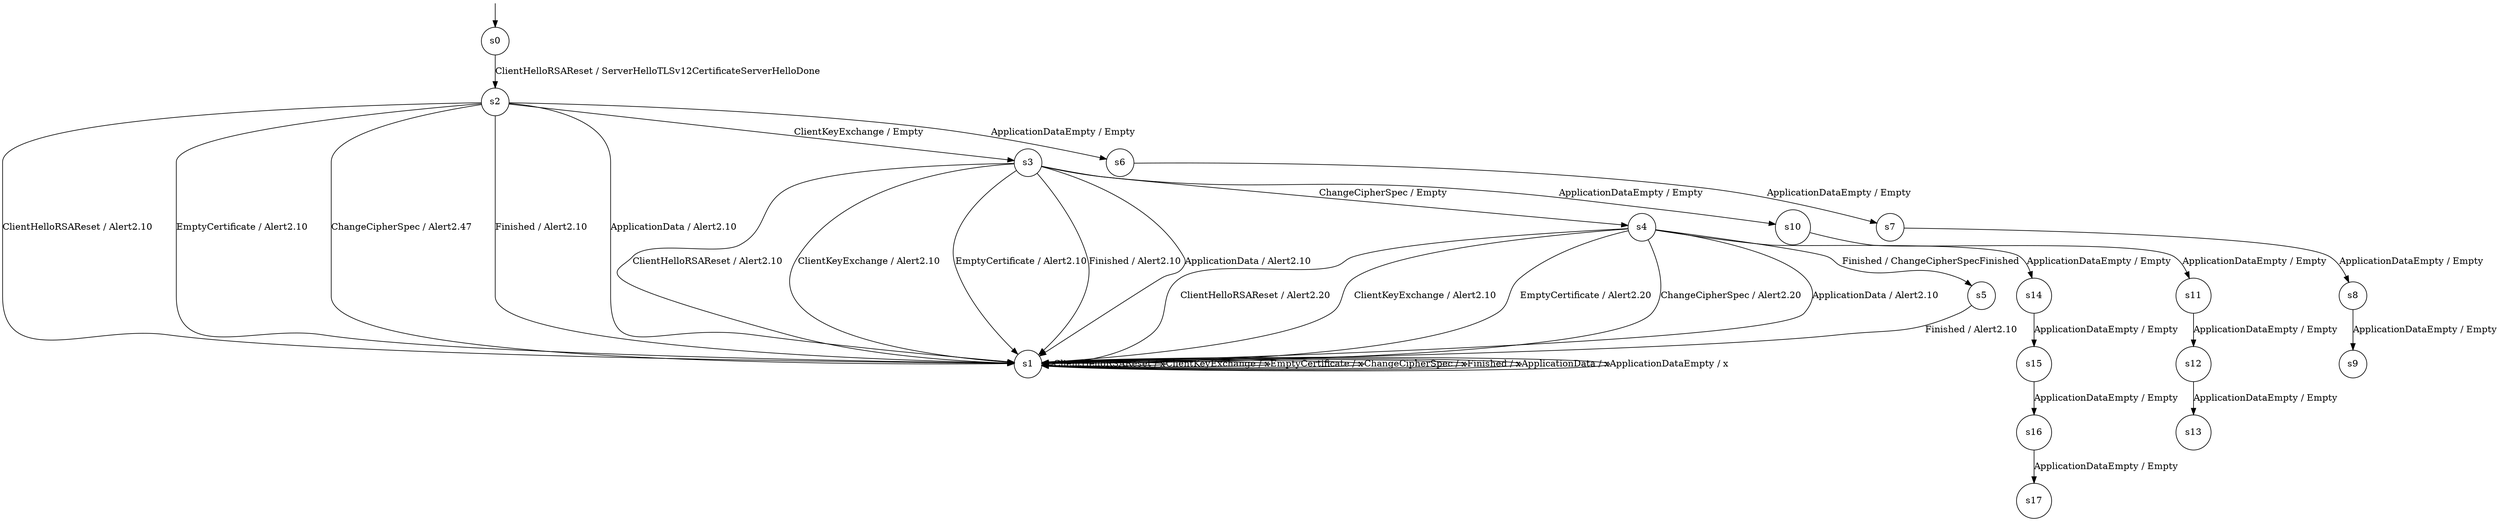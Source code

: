 digraph g {

	s0 [shape="circle" label="s0"];
	s1 [shape="circle" label="s1"];
	s2 [shape="circle" label="s2"];
	s3 [shape="circle" label="s3"];
	s4 [shape="circle" label="s4"];
	s5 [shape="circle" label="s5"];
	s6 [shape="circle" label="s6"];
	s7 [shape="circle" label="s7"];
	s8 [shape="circle" label="s8"];
	s9 [shape="circle" label="s9"];
	s10 [shape="circle" label="s10"];
	s11 [shape="circle" label="s11"];
	s12 [shape="circle" label="s12"];
	s13 [shape="circle" label="s13"];
	s14 [shape="circle" label="s14"];
	s15 [shape="circle" label="s15"];
	s16 [shape="circle" label="s16"];
	s17 [shape="circle" label="s17"];
	s0 -> s2 [label="ClientHelloRSAReset / ServerHelloTLSv12CertificateServerHelloDone"];
	s1 -> s1 [label="ClientHelloRSAReset / x"];
	s1 -> s1 [label="ClientKeyExchange / x"];
	s1 -> s1 [label="EmptyCertificate / x"];
	s1 -> s1 [label="ChangeCipherSpec / x"];
	s1 -> s1 [label="Finished / x"];
	s1 -> s1 [label="ApplicationData / x"];
	s1 -> s1 [label="ApplicationDataEmpty / x"];
	s2 -> s1 [label="ClientHelloRSAReset / Alert2.10"];
	s2 -> s3 [label="ClientKeyExchange / Empty"];
	s2 -> s1 [label="EmptyCertificate / Alert2.10"];
	s2 -> s1 [label="ChangeCipherSpec / Alert2.47"];
	s2 -> s1 [label="Finished / Alert2.10"];
	s2 -> s1 [label="ApplicationData / Alert2.10"];
	s2 -> s6 [label="ApplicationDataEmpty / Empty"];
	s3 -> s1 [label="ClientHelloRSAReset / Alert2.10"];
	s3 -> s1 [label="ClientKeyExchange / Alert2.10"];
	s3 -> s1 [label="EmptyCertificate / Alert2.10"];
	s3 -> s4 [label="ChangeCipherSpec / Empty"];
	s3 -> s1 [label="Finished / Alert2.10"];
	s3 -> s1 [label="ApplicationData / Alert2.10"];
	s3 -> s10 [label="ApplicationDataEmpty / Empty"];
	s4 -> s1 [label="ClientHelloRSAReset / Alert2.20"];
	s4 -> s1 [label="ClientKeyExchange / Alert2.10"];
	s4 -> s1 [label="EmptyCertificate / Alert2.20"];
	s4 -> s1 [label="ChangeCipherSpec / Alert2.20"];
	s4 -> s5 [label="Finished / ChangeCipherSpecFinished"];
	s4 -> s1 [label="ApplicationData / Alert2.10"];
	s4 -> s14 [label="ApplicationDataEmpty / Empty"];
	s5 -> s1 [label="Finished / Alert2.10"];
	s6 -> s7 [label="ApplicationDataEmpty / Empty"];
	s7 -> s8 [label="ApplicationDataEmpty / Empty"];
	s8 -> s9 [label="ApplicationDataEmpty / Empty"];
	s10 -> s11 [label="ApplicationDataEmpty / Empty"];
	s11 -> s12 [label="ApplicationDataEmpty / Empty"];
	s12 -> s13 [label="ApplicationDataEmpty / Empty"];
	s14 -> s15 [label="ApplicationDataEmpty / Empty"];
	s15 -> s16 [label="ApplicationDataEmpty / Empty"];
	s16 -> s17 [label="ApplicationDataEmpty / Empty"];

__start0 [label="" shape="none" width="0" height="0"];
__start0 -> s0;

}
